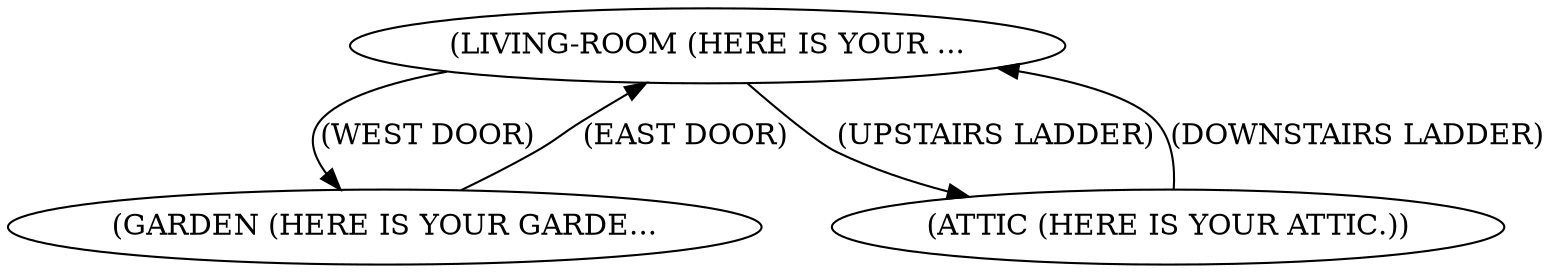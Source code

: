 digraph{
LIVING_ROOM[label="(LIVING-ROOM (HERE IS YOUR ..."];
GARDEN[label="(GARDEN (HERE IS YOUR GARDE..."];
ATTIC[label="(ATTIC (HERE IS YOUR ATTIC.))"];
LIVING_ROOM->GARDEN[label="(WEST DOOR)"];
LIVING_ROOM->ATTIC[label="(UPSTAIRS LADDER)"];
GARDEN->LIVING_ROOM[label="(EAST DOOR)"];
ATTIC->LIVING_ROOM[label="(DOWNSTAIRS LADDER)"];}